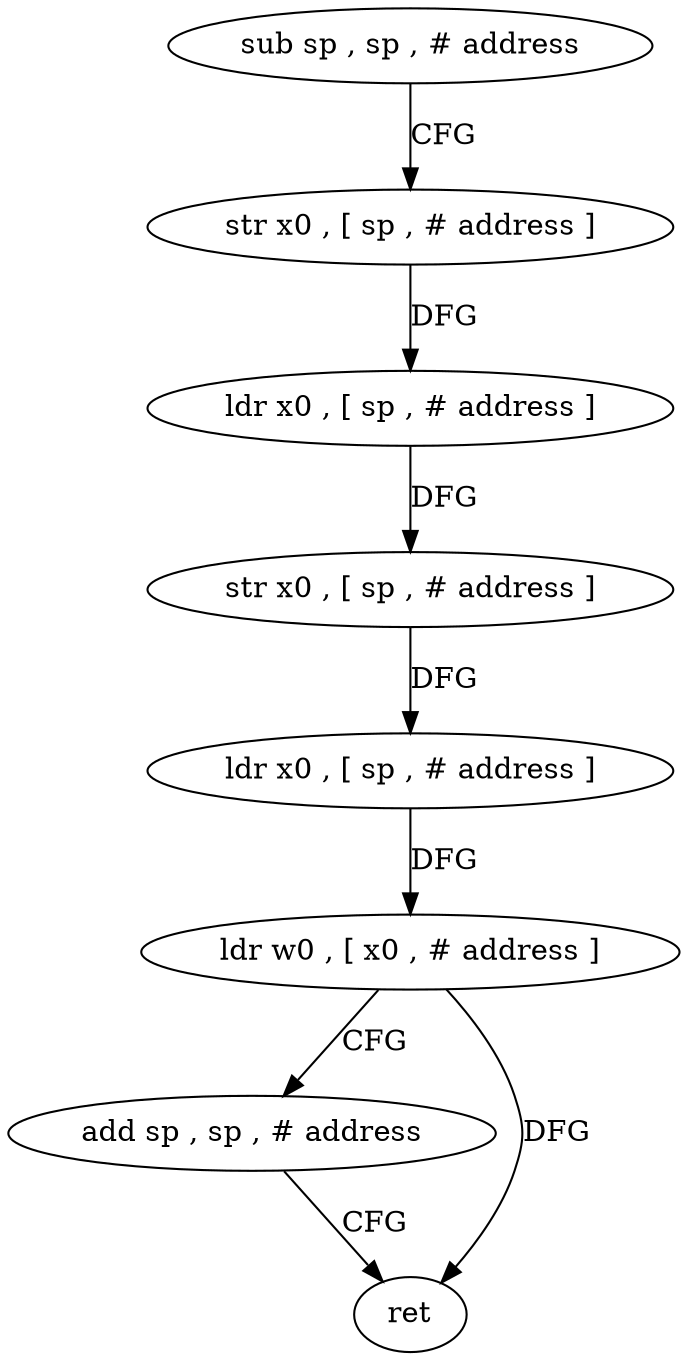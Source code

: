 digraph "func" {
"151348" [label = "sub sp , sp , # address" ]
"151352" [label = "str x0 , [ sp , # address ]" ]
"151356" [label = "ldr x0 , [ sp , # address ]" ]
"151360" [label = "str x0 , [ sp , # address ]" ]
"151364" [label = "ldr x0 , [ sp , # address ]" ]
"151368" [label = "ldr w0 , [ x0 , # address ]" ]
"151372" [label = "add sp , sp , # address" ]
"151376" [label = "ret" ]
"151348" -> "151352" [ label = "CFG" ]
"151352" -> "151356" [ label = "DFG" ]
"151356" -> "151360" [ label = "DFG" ]
"151360" -> "151364" [ label = "DFG" ]
"151364" -> "151368" [ label = "DFG" ]
"151368" -> "151372" [ label = "CFG" ]
"151368" -> "151376" [ label = "DFG" ]
"151372" -> "151376" [ label = "CFG" ]
}

